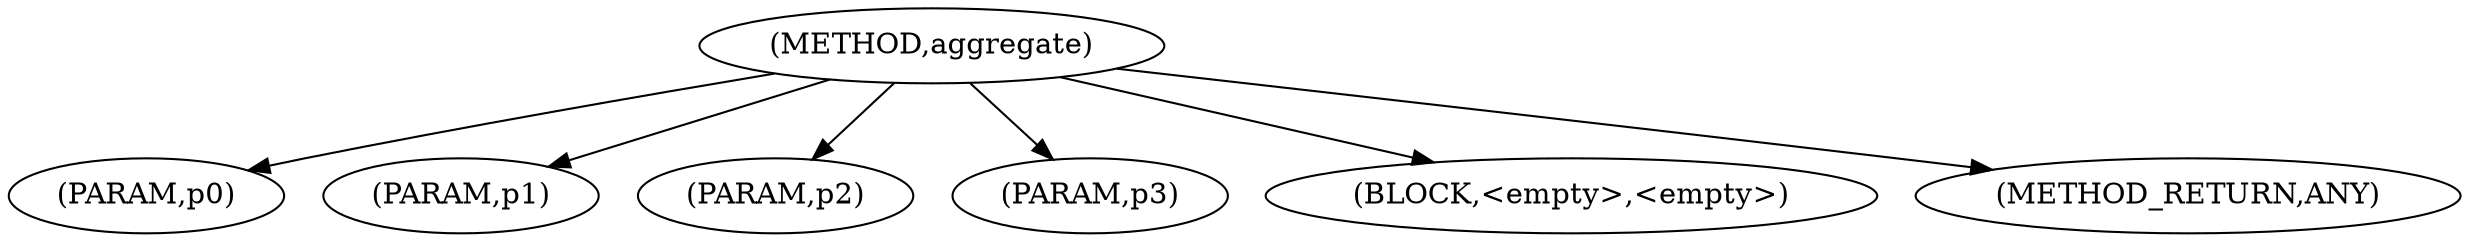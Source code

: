 digraph "aggregate" {  
"225" [label = <(METHOD,aggregate)> ]
"226" [label = <(PARAM,p0)> ]
"227" [label = <(PARAM,p1)> ]
"228" [label = <(PARAM,p2)> ]
"229" [label = <(PARAM,p3)> ]
"230" [label = <(BLOCK,&lt;empty&gt;,&lt;empty&gt;)> ]
"231" [label = <(METHOD_RETURN,ANY)> ]
  "225" -> "226" 
  "225" -> "227" 
  "225" -> "230" 
  "225" -> "228" 
  "225" -> "231" 
  "225" -> "229" 
}
